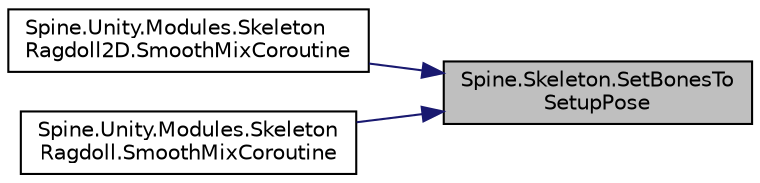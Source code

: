 digraph "Spine.Skeleton.SetBonesToSetupPose"
{
 // LATEX_PDF_SIZE
  edge [fontname="Helvetica",fontsize="10",labelfontname="Helvetica",labelfontsize="10"];
  node [fontname="Helvetica",fontsize="10",shape=record];
  rankdir="RL";
  Node1 [label="Spine.Skeleton.SetBonesTo\lSetupPose",height=0.2,width=0.4,color="black", fillcolor="grey75", style="filled", fontcolor="black",tooltip="Sets the bones and constraints to their setup pose values."];
  Node1 -> Node2 [dir="back",color="midnightblue",fontsize="10",style="solid",fontname="Helvetica"];
  Node2 [label="Spine.Unity.Modules.Skeleton\lRagdoll2D.SmoothMixCoroutine",height=0.2,width=0.4,color="black", fillcolor="white", style="filled",URL="$class_spine_1_1_unity_1_1_modules_1_1_skeleton_ragdoll2_d.html#a271a2d6ea13679f5b57db308ad58b2f9",tooltip=" "];
  Node1 -> Node3 [dir="back",color="midnightblue",fontsize="10",style="solid",fontname="Helvetica"];
  Node3 [label="Spine.Unity.Modules.Skeleton\lRagdoll.SmoothMixCoroutine",height=0.2,width=0.4,color="black", fillcolor="white", style="filled",URL="$class_spine_1_1_unity_1_1_modules_1_1_skeleton_ragdoll.html#ae821d405584a82a0d898d6a5d372ed6d",tooltip=" "];
}
